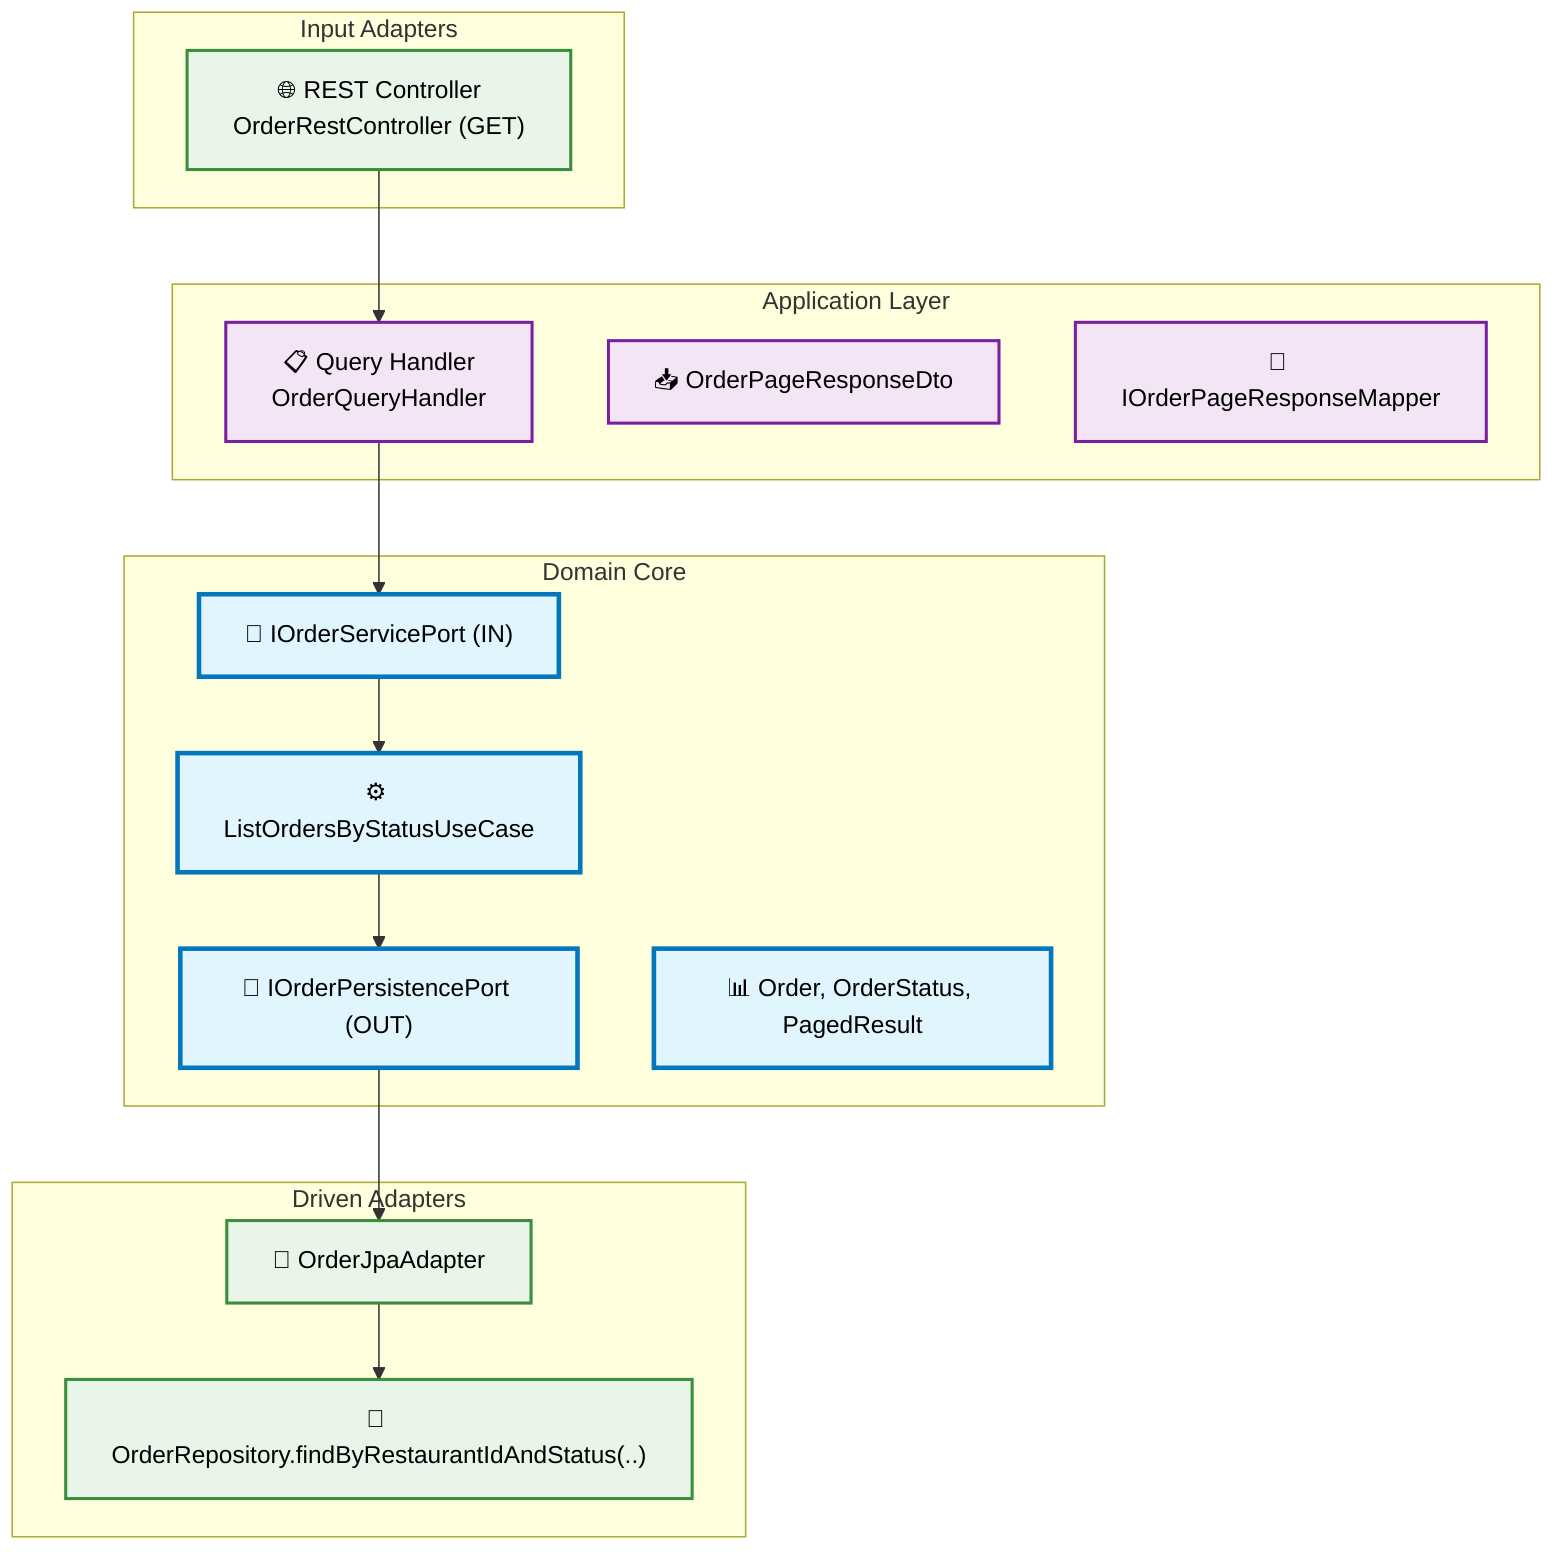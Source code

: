 graph TB
    %% HU-012: List Orders by Status (High contrast)
    subgraph "Input Adapters"
        REST["🌐 REST Controller\nOrderRestController (GET)"]
    end

    subgraph "Application Layer"
        QH["📋 Query Handler\nOrderQueryHandler"]
        PAGE_DTO["📥 OrderPageResponseDto"]
        PAGE_MAP["🔄 IOrderPageResponseMapper"]
    end

    subgraph "Domain Core"
        USECASE["⚙️ ListOrdersByStatusUseCase"]
        API["🔌 IOrderServicePort (IN)"]
        SPI["🔌 IOrderPersistencePort (OUT)"]
        MODEL["📊 Order, OrderStatus, PagedResult"]
    end

    subgraph "Driven Adapters"
        JPA_ADAPTER["💾 OrderJpaAdapter"]
        REPO["🏪 OrderRepository.findByRestaurantIdAndStatus(..)"]
    end

    REST --> QH
    QH --> API
    API --> USECASE
    USECASE --> SPI
    SPI --> JPA_ADAPTER
    JPA_ADAPTER --> REPO

    classDef domain fill:#e1f5fe,stroke:#0277bd,stroke-width:3px,color:#000000
    classDef app fill:#f3e5f5,stroke:#7b1fa2,stroke-width:2px,color:#000000
    classDef infra fill:#e8f5e8,stroke:#388e3c,stroke-width:2px,color:#000000

    class USECASE,API,SPI,MODEL domain
    class QH,PAGE_DTO,PAGE_MAP app
    class REST,JPA_ADAPTER,REPO infra